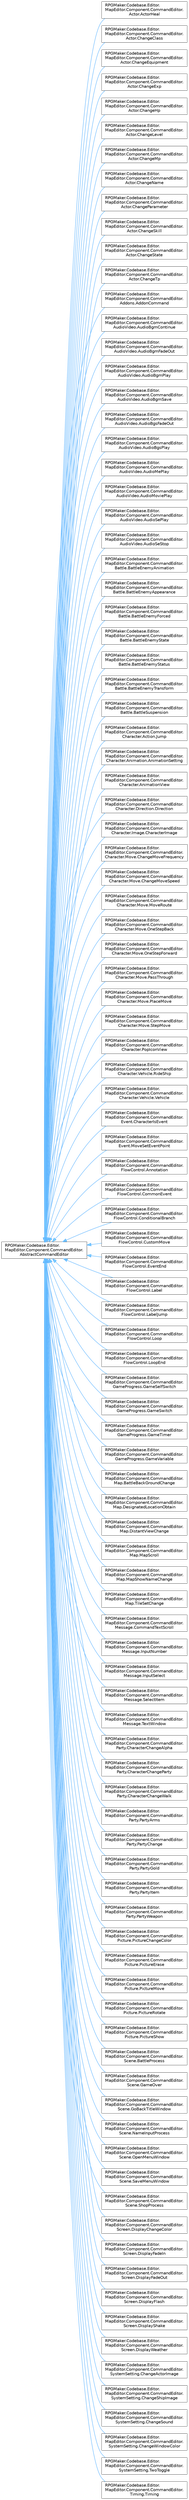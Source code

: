 digraph "クラス階層図"
{
 // LATEX_PDF_SIZE
  bgcolor="transparent";
  edge [fontname=Helvetica,fontsize=10,labelfontname=Helvetica,labelfontsize=10];
  node [fontname=Helvetica,fontsize=10,shape=box,height=0.2,width=0.4];
  rankdir="LR";
  Node0 [id="Node000000",label="RPGMaker.Codebase.Editor.\lMapEditor.Component.CommandEditor.\lAbstractCommandEditor",height=0.2,width=0.4,color="grey40", fillcolor="white", style="filled",URL="$d3/ded/class_r_p_g_maker_1_1_codebase_1_1_editor_1_1_map_editor_1_1_component_1_1_command_editor_1_1_abstract_command_editor.html",tooltip="😁 抽象共通エディター"];
  Node0 -> Node1 [id="edge303_Node000000_Node000001",dir="back",color="steelblue1",style="solid",tooltip=" "];
  Node1 [id="Node000001",label="RPGMaker.Codebase.Editor.\lMapEditor.Component.CommandEditor.\lActor.ActorHeal",height=0.2,width=0.4,color="grey40", fillcolor="white", style="filled",URL="$d3/dc3/class_r_p_g_maker_1_1_codebase_1_1_editor_1_1_map_editor_1_1_component_1_1_command_editor_1_1_actor_1_1_actor_heal.html",tooltip="😁 役者回復"];
  Node0 -> Node2 [id="edge304_Node000000_Node000002",dir="back",color="steelblue1",style="solid",tooltip=" "];
  Node2 [id="Node000002",label="RPGMaker.Codebase.Editor.\lMapEditor.Component.CommandEditor.\lActor.ChangeClass",height=0.2,width=0.4,color="grey40", fillcolor="white", style="filled",URL="$d1/dc3/class_r_p_g_maker_1_1_codebase_1_1_editor_1_1_map_editor_1_1_component_1_1_command_editor_1_1_actor_1_1_change_class.html",tooltip="😁 クラス変更"];
  Node0 -> Node3 [id="edge305_Node000000_Node000003",dir="back",color="steelblue1",style="solid",tooltip=" "];
  Node3 [id="Node000003",label="RPGMaker.Codebase.Editor.\lMapEditor.Component.CommandEditor.\lActor.ChangeEquipment",height=0.2,width=0.4,color="grey40", fillcolor="white", style="filled",URL="$dd/d00/class_r_p_g_maker_1_1_codebase_1_1_editor_1_1_map_editor_1_1_component_1_1_command_editor_1_1_actor_1_1_change_equipment.html",tooltip="😁 装備変更"];
  Node0 -> Node4 [id="edge306_Node000000_Node000004",dir="back",color="steelblue1",style="solid",tooltip=" "];
  Node4 [id="Node000004",label="RPGMaker.Codebase.Editor.\lMapEditor.Component.CommandEditor.\lActor.ChangeExp",height=0.2,width=0.4,color="grey40", fillcolor="white", style="filled",URL="$d3/dcb/class_r_p_g_maker_1_1_codebase_1_1_editor_1_1_map_editor_1_1_component_1_1_command_editor_1_1_actor_1_1_change_exp.html",tooltip="😁 経験値変更"];
  Node0 -> Node5 [id="edge307_Node000000_Node000005",dir="back",color="steelblue1",style="solid",tooltip=" "];
  Node5 [id="Node000005",label="RPGMaker.Codebase.Editor.\lMapEditor.Component.CommandEditor.\lActor.ChangeHp",height=0.2,width=0.4,color="grey40", fillcolor="white", style="filled",URL="$db/dad/class_r_p_g_maker_1_1_codebase_1_1_editor_1_1_map_editor_1_1_component_1_1_command_editor_1_1_actor_1_1_change_hp.html",tooltip="😁 ＨＰ変更"];
  Node0 -> Node6 [id="edge308_Node000000_Node000006",dir="back",color="steelblue1",style="solid",tooltip=" "];
  Node6 [id="Node000006",label="RPGMaker.Codebase.Editor.\lMapEditor.Component.CommandEditor.\lActor.ChangeLevel",height=0.2,width=0.4,color="grey40", fillcolor="white", style="filled",URL="$d2/d2f/class_r_p_g_maker_1_1_codebase_1_1_editor_1_1_map_editor_1_1_component_1_1_command_editor_1_1_actor_1_1_change_level.html",tooltip="😁 レベル変更"];
  Node0 -> Node7 [id="edge309_Node000000_Node000007",dir="back",color="steelblue1",style="solid",tooltip=" "];
  Node7 [id="Node000007",label="RPGMaker.Codebase.Editor.\lMapEditor.Component.CommandEditor.\lActor.ChangeMp",height=0.2,width=0.4,color="grey40", fillcolor="white", style="filled",URL="$de/d35/class_r_p_g_maker_1_1_codebase_1_1_editor_1_1_map_editor_1_1_component_1_1_command_editor_1_1_actor_1_1_change_mp.html",tooltip="😁 ＭＰ変更"];
  Node0 -> Node8 [id="edge310_Node000000_Node000008",dir="back",color="steelblue1",style="solid",tooltip=" "];
  Node8 [id="Node000008",label="RPGMaker.Codebase.Editor.\lMapEditor.Component.CommandEditor.\lActor.ChangeName",height=0.2,width=0.4,color="grey40", fillcolor="white", style="filled",URL="$d1/d0c/class_r_p_g_maker_1_1_codebase_1_1_editor_1_1_map_editor_1_1_component_1_1_command_editor_1_1_actor_1_1_change_name.html",tooltip="😁 [アクター設定の変更]コマンドのコマンド設定枠の表示物 実行内容枠での表示について、全てにチェックが付いている場合は ◆アクター設定の変更：名前を表示（この行を基点とする） インデントをずらして二つ..."];
  Node0 -> Node9 [id="edge311_Node000000_Node000009",dir="back",color="steelblue1",style="solid",tooltip=" "];
  Node9 [id="Node000009",label="RPGMaker.Codebase.Editor.\lMapEditor.Component.CommandEditor.\lActor.ChangeParameter",height=0.2,width=0.4,color="grey40", fillcolor="white", style="filled",URL="$de/dbc/class_r_p_g_maker_1_1_codebase_1_1_editor_1_1_map_editor_1_1_component_1_1_command_editor_1_1_actor_1_1_change_parameter.html",tooltip="😁 引数変更"];
  Node0 -> Node10 [id="edge312_Node000000_Node000010",dir="back",color="steelblue1",style="solid",tooltip=" "];
  Node10 [id="Node000010",label="RPGMaker.Codebase.Editor.\lMapEditor.Component.CommandEditor.\lActor.ChangeSkill",height=0.2,width=0.4,color="grey40", fillcolor="white", style="filled",URL="$d7/d9b/class_r_p_g_maker_1_1_codebase_1_1_editor_1_1_map_editor_1_1_component_1_1_command_editor_1_1_actor_1_1_change_skill.html",tooltip="😁 [スキルの増減]のコマンド設定枠の表示物"];
  Node0 -> Node11 [id="edge313_Node000000_Node000011",dir="back",color="steelblue1",style="solid",tooltip=" "];
  Node11 [id="Node000011",label="RPGMaker.Codebase.Editor.\lMapEditor.Component.CommandEditor.\lActor.ChangeState",height=0.2,width=0.4,color="grey40", fillcolor="white", style="filled",URL="$d0/dcb/class_r_p_g_maker_1_1_codebase_1_1_editor_1_1_map_editor_1_1_component_1_1_command_editor_1_1_actor_1_1_change_state.html",tooltip="😁 状態変更"];
  Node0 -> Node12 [id="edge314_Node000000_Node000012",dir="back",color="steelblue1",style="solid",tooltip=" "];
  Node12 [id="Node000012",label="RPGMaker.Codebase.Editor.\lMapEditor.Component.CommandEditor.\lActor.ChangeTp",height=0.2,width=0.4,color="grey40", fillcolor="white", style="filled",URL="$d7/d5f/class_r_p_g_maker_1_1_codebase_1_1_editor_1_1_map_editor_1_1_component_1_1_command_editor_1_1_actor_1_1_change_tp.html",tooltip="😁 ＴＰ変更"];
  Node0 -> Node13 [id="edge315_Node000000_Node000013",dir="back",color="steelblue1",style="solid",tooltip=" "];
  Node13 [id="Node000013",label="RPGMaker.Codebase.Editor.\lMapEditor.Component.CommandEditor.\lAddons.AddonCommand",height=0.2,width=0.4,color="grey40", fillcolor="white", style="filled",URL="$d8/dad/class_r_p_g_maker_1_1_codebase_1_1_editor_1_1_map_editor_1_1_component_1_1_command_editor_1_1_addons_1_1_addon_command.html",tooltip="😁 アドオン命令"];
  Node0 -> Node14 [id="edge316_Node000000_Node000014",dir="back",color="steelblue1",style="solid",tooltip=" "];
  Node14 [id="Node000014",label="RPGMaker.Codebase.Editor.\lMapEditor.Component.CommandEditor.\lAudioVideo.AudioBgmContinue",height=0.2,width=0.4,color="grey40", fillcolor="white", style="filled",URL="$d8/de6/class_r_p_g_maker_1_1_codebase_1_1_editor_1_1_map_editor_1_1_component_1_1_command_editor_1_1_aue8ece366bac6854988be9df70a0a9594.html",tooltip="😁 オーバー背景音楽続行"];
  Node0 -> Node15 [id="edge317_Node000000_Node000015",dir="back",color="steelblue1",style="solid",tooltip=" "];
  Node15 [id="Node000015",label="RPGMaker.Codebase.Editor.\lMapEditor.Component.CommandEditor.\lAudioVideo.AudioBgmFadeOut",height=0.2,width=0.4,color="grey40", fillcolor="white", style="filled",URL="$d1/dc3/class_r_p_g_maker_1_1_codebase_1_1_editor_1_1_map_editor_1_1_component_1_1_command_editor_1_1_au83c523342da66548895bc047ebc6e186.html",tooltip="😁 オーディオ背景音楽フェードアウト"];
  Node0 -> Node16 [id="edge318_Node000000_Node000016",dir="back",color="steelblue1",style="solid",tooltip=" "];
  Node16 [id="Node000016",label="RPGMaker.Codebase.Editor.\lMapEditor.Component.CommandEditor.\lAudioVideo.AudioBgmPlay",height=0.2,width=0.4,color="grey40", fillcolor="white", style="filled",URL="$d7/d4c/class_r_p_g_maker_1_1_codebase_1_1_editor_1_1_map_editor_1_1_component_1_1_command_editor_1_1_audio_video_1_1_audio_bgm_play.html",tooltip="😁 「BGMの演奏」のコマンド設定枠の表示物"];
  Node0 -> Node17 [id="edge319_Node000000_Node000017",dir="back",color="steelblue1",style="solid",tooltip=" "];
  Node17 [id="Node000017",label="RPGMaker.Codebase.Editor.\lMapEditor.Component.CommandEditor.\lAudioVideo.AudioBgmSave",height=0.2,width=0.4,color="grey40", fillcolor="white", style="filled",URL="$d9/d23/class_r_p_g_maker_1_1_codebase_1_1_editor_1_1_map_editor_1_1_component_1_1_command_editor_1_1_audio_video_1_1_audio_bgm_save.html",tooltip="😁 オーディオ背景音楽保存"];
  Node0 -> Node18 [id="edge320_Node000000_Node000018",dir="back",color="steelblue1",style="solid",tooltip=" "];
  Node18 [id="Node000018",label="RPGMaker.Codebase.Editor.\lMapEditor.Component.CommandEditor.\lAudioVideo.AudioBgsFadeOut",height=0.2,width=0.4,color="grey40", fillcolor="white", style="filled",URL="$d1/d59/class_r_p_g_maker_1_1_codebase_1_1_editor_1_1_map_editor_1_1_component_1_1_command_editor_1_1_au4159905911e845f08ebd2081170c2015.html",tooltip="😁 オーディオ環境音フェードアウト"];
  Node0 -> Node19 [id="edge321_Node000000_Node000019",dir="back",color="steelblue1",style="solid",tooltip=" "];
  Node19 [id="Node000019",label="RPGMaker.Codebase.Editor.\lMapEditor.Component.CommandEditor.\lAudioVideo.AudioBgsPlay",height=0.2,width=0.4,color="grey40", fillcolor="white", style="filled",URL="$de/d4c/class_r_p_g_maker_1_1_codebase_1_1_editor_1_1_map_editor_1_1_component_1_1_command_editor_1_1_audio_video_1_1_audio_bgs_play.html",tooltip="😁 「BGSの演奏」のコマンド設定枠の表示物"];
  Node0 -> Node20 [id="edge322_Node000000_Node000020",dir="back",color="steelblue1",style="solid",tooltip=" "];
  Node20 [id="Node000020",label="RPGMaker.Codebase.Editor.\lMapEditor.Component.CommandEditor.\lAudioVideo.AudioMePlay",height=0.2,width=0.4,color="grey40", fillcolor="white", style="filled",URL="$d4/d36/class_r_p_g_maker_1_1_codebase_1_1_editor_1_1_map_editor_1_1_component_1_1_command_editor_1_1_audio_video_1_1_audio_me_play.html",tooltip="😁 「MEの演奏」のコマンド設定枠の表示物"];
  Node0 -> Node21 [id="edge323_Node000000_Node000021",dir="back",color="steelblue1",style="solid",tooltip=" "];
  Node21 [id="Node000021",label="RPGMaker.Codebase.Editor.\lMapEditor.Component.CommandEditor.\lAudioVideo.AudioMoviePlay",height=0.2,width=0.4,color="grey40", fillcolor="white", style="filled",URL="$db/d5e/class_r_p_g_maker_1_1_codebase_1_1_editor_1_1_map_editor_1_1_component_1_1_command_editor_1_1_audio_video_1_1_audio_movie_play.html",tooltip="😁 オーディオ映像再生"];
  Node0 -> Node22 [id="edge324_Node000000_Node000022",dir="back",color="steelblue1",style="solid",tooltip=" "];
  Node22 [id="Node000022",label="RPGMaker.Codebase.Editor.\lMapEditor.Component.CommandEditor.\lAudioVideo.AudioSePlay",height=0.2,width=0.4,color="grey40", fillcolor="white", style="filled",URL="$d4/d10/class_r_p_g_maker_1_1_codebase_1_1_editor_1_1_map_editor_1_1_component_1_1_command_editor_1_1_audio_video_1_1_audio_se_play.html",tooltip="😁 「SEの演奏」のコマンド設定枠の表示物"];
  Node0 -> Node23 [id="edge325_Node000000_Node000023",dir="back",color="steelblue1",style="solid",tooltip=" "];
  Node23 [id="Node000023",label="RPGMaker.Codebase.Editor.\lMapEditor.Component.CommandEditor.\lAudioVideo.AudioSeStop",height=0.2,width=0.4,color="grey40", fillcolor="white", style="filled",URL="$d6/d4b/class_r_p_g_maker_1_1_codebase_1_1_editor_1_1_map_editor_1_1_component_1_1_command_editor_1_1_audio_video_1_1_audio_se_stop.html",tooltip="😁 オーディオ効果音停止"];
  Node0 -> Node24 [id="edge326_Node000000_Node000024",dir="back",color="steelblue1",style="solid",tooltip=" "];
  Node24 [id="Node000024",label="RPGMaker.Codebase.Editor.\lMapEditor.Component.CommandEditor.\lBattle.BattleEnemyAnimation",height=0.2,width=0.4,color="grey40", fillcolor="white", style="filled",URL="$dc/d2a/class_r_p_g_maker_1_1_codebase_1_1_editor_1_1_map_editor_1_1_component_1_1_command_editor_1_1_battle_1_1_battle_enemy_animation.html",tooltip="😁 [戦闘アニメーションの表示]のコマンド設定枠の表示物"];
  Node0 -> Node25 [id="edge327_Node000000_Node000025",dir="back",color="steelblue1",style="solid",tooltip=" "];
  Node25 [id="Node000025",label="RPGMaker.Codebase.Editor.\lMapEditor.Component.CommandEditor.\lBattle.BattleEnemyAppearance",height=0.2,width=0.4,color="grey40", fillcolor="white", style="filled",URL="$d6/d3b/class_r_p_g_maker_1_1_codebase_1_1_editor_1_1_map_editor_1_1_component_1_1_command_editor_1_1_ba5a63ea01876c23645ad9da9c00c2f8b1.html",tooltip="😁 戦闘敵現れる"];
  Node0 -> Node26 [id="edge328_Node000000_Node000026",dir="back",color="steelblue1",style="solid",tooltip=" "];
  Node26 [id="Node000026",label="RPGMaker.Codebase.Editor.\lMapEditor.Component.CommandEditor.\lBattle.BattleEnemyForced",height=0.2,width=0.4,color="grey40", fillcolor="white", style="filled",URL="$db/d5e/class_r_p_g_maker_1_1_codebase_1_1_editor_1_1_map_editor_1_1_component_1_1_command_editor_1_1_battle_1_1_battle_enemy_forced.html",tooltip="😁 [戦闘行動の強制]のコマンド設定枠の表示物"];
  Node0 -> Node27 [id="edge329_Node000000_Node000027",dir="back",color="steelblue1",style="solid",tooltip=" "];
  Node27 [id="Node000027",label="RPGMaker.Codebase.Editor.\lMapEditor.Component.CommandEditor.\lBattle.BattleEnemyState",height=0.2,width=0.4,color="grey40", fillcolor="white", style="filled",URL="$d7/dfd/class_r_p_g_maker_1_1_codebase_1_1_editor_1_1_map_editor_1_1_component_1_1_command_editor_1_1_battle_1_1_battle_enemy_state.html",tooltip="😁 戦闘敵状態"];
  Node0 -> Node28 [id="edge330_Node000000_Node000028",dir="back",color="steelblue1",style="solid",tooltip=" "];
  Node28 [id="Node000028",label="RPGMaker.Codebase.Editor.\lMapEditor.Component.CommandEditor.\lBattle.BattleEnemyStatus",height=0.2,width=0.4,color="grey40", fillcolor="white", style="filled",URL="$d8/d0a/class_r_p_g_maker_1_1_codebase_1_1_editor_1_1_map_editor_1_1_component_1_1_command_editor_1_1_battle_1_1_battle_enemy_status.html",tooltip="😁 [敵キャラのステータス増減]コマンドのコマンド設定枠の表示物"];
  Node0 -> Node29 [id="edge331_Node000000_Node000029",dir="back",color="steelblue1",style="solid",tooltip=" "];
  Node29 [id="Node000029",label="RPGMaker.Codebase.Editor.\lMapEditor.Component.CommandEditor.\lBattle.BattleEnemyTransform",height=0.2,width=0.4,color="grey40", fillcolor="white", style="filled",URL="$d3/de5/class_r_p_g_maker_1_1_codebase_1_1_editor_1_1_map_editor_1_1_component_1_1_command_editor_1_1_battle_1_1_battle_enemy_transform.html",tooltip="😁 [敵キャラの変身]のコマンド設定枠の表示物（バトルのみ）"];
  Node0 -> Node30 [id="edge332_Node000000_Node000030",dir="back",color="steelblue1",style="solid",tooltip=" "];
  Node30 [id="Node000030",label="RPGMaker.Codebase.Editor.\lMapEditor.Component.CommandEditor.\lBattle.BattleSuspension",height=0.2,width=0.4,color="grey40", fillcolor="white", style="filled",URL="$d7/d06/class_r_p_g_maker_1_1_codebase_1_1_editor_1_1_map_editor_1_1_component_1_1_command_editor_1_1_battle_1_1_battle_suspension.html",tooltip="😁 戦闘停止"];
  Node0 -> Node31 [id="edge333_Node000000_Node000031",dir="back",color="steelblue1",style="solid",tooltip=" "];
  Node31 [id="Node000031",label="RPGMaker.Codebase.Editor.\lMapEditor.Component.CommandEditor.\lCharacter.Action.Jump",height=0.2,width=0.4,color="grey40", fillcolor="white", style="filled",URL="$d5/de1/class_r_p_g_maker_1_1_codebase_1_1_editor_1_1_map_editor_1_1_component_1_1_command_editor_1_1_character_1_1_action_1_1_jump.html",tooltip="😁 イベントコマンド『ジャンプ』編集UI。"];
  Node0 -> Node32 [id="edge334_Node000000_Node000032",dir="back",color="steelblue1",style="solid",tooltip=" "];
  Node32 [id="Node000032",label="RPGMaker.Codebase.Editor.\lMapEditor.Component.CommandEditor.\lCharacter.Animation.AnimationSetting",height=0.2,width=0.4,color="grey40", fillcolor="white", style="filled",URL="$dc/dc4/class_r_p_g_maker_1_1_codebase_1_1_editor_1_1_map_editor_1_1_component_1_1_command_editor_1_1_chad51d60e953e6ca5caefd076ed9903aa.html",tooltip="😁 動画設定"];
  Node0 -> Node33 [id="edge335_Node000000_Node000033",dir="back",color="steelblue1",style="solid",tooltip=" "];
  Node33 [id="Node000033",label="RPGMaker.Codebase.Editor.\lMapEditor.Component.CommandEditor.\lCharacter.AnimationView",height=0.2,width=0.4,color="grey40", fillcolor="white", style="filled",URL="$d2/da5/class_r_p_g_maker_1_1_codebase_1_1_editor_1_1_map_editor_1_1_component_1_1_command_editor_1_1_character_1_1_animation_view.html",tooltip="😁 動画ビュー"];
  Node0 -> Node34 [id="edge336_Node000000_Node000034",dir="back",color="steelblue1",style="solid",tooltip=" "];
  Node34 [id="Node000034",label="RPGMaker.Codebase.Editor.\lMapEditor.Component.CommandEditor.\lCharacter.Direction.Direction",height=0.2,width=0.4,color="grey40", fillcolor="white", style="filled",URL="$d6/d4e/class_r_p_g_maker_1_1_codebase_1_1_editor_1_1_map_editor_1_1_component_1_1_command_editor_1_1_chc73f0690f4654f93f9bac758a298826f.html",tooltip="😁 向き"];
  Node0 -> Node35 [id="edge337_Node000000_Node000035",dir="back",color="steelblue1",style="solid",tooltip=" "];
  Node35 [id="Node000035",label="RPGMaker.Codebase.Editor.\lMapEditor.Component.CommandEditor.\lCharacter.Image.CharacterImage",height=0.2,width=0.4,color="grey40", fillcolor="white", style="filled",URL="$d2/db1/class_r_p_g_maker_1_1_codebase_1_1_editor_1_1_map_editor_1_1_component_1_1_command_editor_1_1_ch234a588198e811fb309bbc6e2c162ce3.html",tooltip="😁 [キャラ画像設定]コマンドのコマンド設定枠の表示物"];
  Node0 -> Node36 [id="edge338_Node000000_Node000036",dir="back",color="steelblue1",style="solid",tooltip=" "];
  Node36 [id="Node000036",label="RPGMaker.Codebase.Editor.\lMapEditor.Component.CommandEditor.\lCharacter.Move.ChangeMoveFrequency",height=0.2,width=0.4,color="grey40", fillcolor="white", style="filled",URL="$d3/da1/class_r_p_g_maker_1_1_codebase_1_1_editor_1_1_map_editor_1_1_component_1_1_command_editor_1_1_ch7c00052f59d6831dd51643ce40573324.html",tooltip="😁 移動頻度変更"];
  Node0 -> Node37 [id="edge339_Node000000_Node000037",dir="back",color="steelblue1",style="solid",tooltip=" "];
  Node37 [id="Node000037",label="RPGMaker.Codebase.Editor.\lMapEditor.Component.CommandEditor.\lCharacter.Move.ChangeMoveSpeed",height=0.2,width=0.4,color="grey40", fillcolor="white", style="filled",URL="$d8/d8a/class_r_p_g_maker_1_1_codebase_1_1_editor_1_1_map_editor_1_1_component_1_1_command_editor_1_1_chddb1ebff374bd34a10d383acd2737385.html",tooltip="😁 移動速度変更"];
  Node0 -> Node38 [id="edge340_Node000000_Node000038",dir="back",color="steelblue1",style="solid",tooltip=" "];
  Node38 [id="Node000038",label="RPGMaker.Codebase.Editor.\lMapEditor.Component.CommandEditor.\lCharacter.Move.MoveRoute",height=0.2,width=0.4,color="grey40", fillcolor="white", style="filled",URL="$d5/dcc/class_r_p_g_maker_1_1_codebase_1_1_editor_1_1_map_editor_1_1_component_1_1_command_editor_1_1_character_1_1_move_1_1_move_route.html",tooltip="😁 『移動ルートの指定』イベントコマンドの編集UI。"];
  Node0 -> Node39 [id="edge341_Node000000_Node000039",dir="back",color="steelblue1",style="solid",tooltip=" "];
  Node39 [id="Node000039",label="RPGMaker.Codebase.Editor.\lMapEditor.Component.CommandEditor.\lCharacter.Move.OneStepBack",height=0.2,width=0.4,color="grey40", fillcolor="white", style="filled",URL="$da/d77/class_r_p_g_maker_1_1_codebase_1_1_editor_1_1_map_editor_1_1_component_1_1_command_editor_1_1_chc0b27d937fae249d0578ef0e7d278dcc.html",tooltip="😁 １歩戻る"];
  Node0 -> Node40 [id="edge342_Node000000_Node000040",dir="back",color="steelblue1",style="solid",tooltip=" "];
  Node40 [id="Node000040",label="RPGMaker.Codebase.Editor.\lMapEditor.Component.CommandEditor.\lCharacter.Move.OneStepForward",height=0.2,width=0.4,color="grey40", fillcolor="white", style="filled",URL="$db/df9/class_r_p_g_maker_1_1_codebase_1_1_editor_1_1_map_editor_1_1_component_1_1_command_editor_1_1_ch2f01df71dc37a1c67cf66ddce1f7bc73.html",tooltip="😁 １歩進む"];
  Node0 -> Node41 [id="edge343_Node000000_Node000041",dir="back",color="steelblue1",style="solid",tooltip=" "];
  Node41 [id="Node000041",label="RPGMaker.Codebase.Editor.\lMapEditor.Component.CommandEditor.\lCharacter.Move.PassThrough",height=0.2,width=0.4,color="grey40", fillcolor="white", style="filled",URL="$df/d09/class_r_p_g_maker_1_1_codebase_1_1_editor_1_1_map_editor_1_1_component_1_1_command_editor_1_1_chc3fc21f577932751e9e9fe56affe02fc.html",tooltip="😁 通り抜ける"];
  Node0 -> Node42 [id="edge344_Node000000_Node000042",dir="back",color="steelblue1",style="solid",tooltip=" "];
  Node42 [id="Node000042",label="RPGMaker.Codebase.Editor.\lMapEditor.Component.CommandEditor.\lCharacter.Move.PlaceMove",height=0.2,width=0.4,color="grey40", fillcolor="white", style="filled",URL="$d5/dae/class_r_p_g_maker_1_1_codebase_1_1_editor_1_1_map_editor_1_1_component_1_1_command_editor_1_1_character_1_1_move_1_1_place_move.html",tooltip="😁 場所移動"];
  Node0 -> Node43 [id="edge345_Node000000_Node000043",dir="back",color="steelblue1",style="solid",tooltip=" "];
  Node43 [id="Node000043",label="RPGMaker.Codebase.Editor.\lMapEditor.Component.CommandEditor.\lCharacter.Move.StepMove",height=0.2,width=0.4,color="grey40", fillcolor="white", style="filled",URL="$da/dc0/class_r_p_g_maker_1_1_codebase_1_1_editor_1_1_map_editor_1_1_component_1_1_command_editor_1_1_character_1_1_move_1_1_step_move.html",tooltip="😁 移動ステップ"];
  Node0 -> Node44 [id="edge346_Node000000_Node000044",dir="back",color="steelblue1",style="solid",tooltip=" "];
  Node44 [id="Node000044",label="RPGMaker.Codebase.Editor.\lMapEditor.Component.CommandEditor.\lCharacter.PopIconView",height=0.2,width=0.4,color="grey40", fillcolor="white", style="filled",URL="$d5/d0a/class_r_p_g_maker_1_1_codebase_1_1_editor_1_1_map_editor_1_1_component_1_1_command_editor_1_1_character_1_1_pop_icon_view.html",tooltip="😁 [フキダシアイコンの表示]のコマンド設定枠の表示物"];
  Node0 -> Node45 [id="edge347_Node000000_Node000045",dir="back",color="steelblue1",style="solid",tooltip=" "];
  Node45 [id="Node000045",label="RPGMaker.Codebase.Editor.\lMapEditor.Component.CommandEditor.\lCharacter.Vehicle.RideShip",height=0.2,width=0.4,color="grey40", fillcolor="white", style="filled",URL="$da/dd1/class_r_p_g_maker_1_1_codebase_1_1_editor_1_1_map_editor_1_1_component_1_1_command_editor_1_1_ch9b6bd6560edcb92bd724cd3f90add491.html",tooltip="😁 船に乗る"];
  Node0 -> Node46 [id="edge348_Node000000_Node000046",dir="back",color="steelblue1",style="solid",tooltip=" "];
  Node46 [id="Node000046",label="RPGMaker.Codebase.Editor.\lMapEditor.Component.CommandEditor.\lCharacter.Vehicle.Vehicle",height=0.2,width=0.4,color="grey40", fillcolor="white", style="filled",URL="$d7/dac/class_r_p_g_maker_1_1_codebase_1_1_editor_1_1_map_editor_1_1_component_1_1_command_editor_1_1_character_1_1_vehicle_1_1_vehicle.html",tooltip="😁 乗り物"];
  Node0 -> Node47 [id="edge349_Node000000_Node000047",dir="back",color="steelblue1",style="solid",tooltip=" "];
  Node47 [id="Node000047",label="RPGMaker.Codebase.Editor.\lMapEditor.Component.CommandEditor.\lEvent.CharacterIsEvent",height=0.2,width=0.4,color="grey40", fillcolor="white", style="filled",URL="$d1/d64/class_r_p_g_maker_1_1_codebase_1_1_editor_1_1_map_editor_1_1_component_1_1_command_editor_1_1_event_1_1_character_is_event.html",tooltip="😁 キャラクターＩｓイベント"];
  Node0 -> Node48 [id="edge350_Node000000_Node000048",dir="back",color="steelblue1",style="solid",tooltip=" "];
  Node48 [id="Node000048",label="RPGMaker.Codebase.Editor.\lMapEditor.Component.CommandEditor.\lEvent.MoveSetEventPoint",height=0.2,width=0.4,color="grey40", fillcolor="white", style="filled",URL="$dd/d92/class_r_p_g_maker_1_1_codebase_1_1_editor_1_1_map_editor_1_1_component_1_1_command_editor_1_1_event_1_1_move_set_event_point.html",tooltip="😁 移動設定イベント点"];
  Node0 -> Node49 [id="edge351_Node000000_Node000049",dir="back",color="steelblue1",style="solid",tooltip=" "];
  Node49 [id="Node000049",label="RPGMaker.Codebase.Editor.\lMapEditor.Component.CommandEditor.\lFlowControl.Annotation",height=0.2,width=0.4,color="grey40", fillcolor="white", style="filled",URL="$d1/da1/class_r_p_g_maker_1_1_codebase_1_1_editor_1_1_map_editor_1_1_component_1_1_command_editor_1_1_flow_control_1_1_annotation.html",tooltip="😁 動画"];
  Node0 -> Node50 [id="edge352_Node000000_Node000050",dir="back",color="steelblue1",style="solid",tooltip=" "];
  Node50 [id="Node000050",label="RPGMaker.Codebase.Editor.\lMapEditor.Component.CommandEditor.\lFlowControl.CommonEvent",height=0.2,width=0.4,color="grey40", fillcolor="white", style="filled",URL="$d7/d3e/class_r_p_g_maker_1_1_codebase_1_1_editor_1_1_map_editor_1_1_component_1_1_command_editor_1_1_flow_control_1_1_common_event.html",tooltip="😁 イベント共通"];
  Node0 -> Node51 [id="edge353_Node000000_Node000051",dir="back",color="steelblue1",style="solid",tooltip=" "];
  Node51 [id="Node000051",label="RPGMaker.Codebase.Editor.\lMapEditor.Component.CommandEditor.\lFlowControl.ConditionalBranch",height=0.2,width=0.4,color="grey40", fillcolor="white", style="filled",URL="$d3/d9a/class_r_p_g_maker_1_1_codebase_1_1_editor_1_1_map_editor_1_1_component_1_1_command_editor_1_1_fl8689c5e32cb74b7cc5be0c2b1f138534.html",tooltip="😁 [分岐設定]コマンドのコマンド設定枠の表示物"];
  Node0 -> Node52 [id="edge354_Node000000_Node000052",dir="back",color="steelblue1",style="solid",tooltip=" "];
  Node52 [id="Node000052",label="RPGMaker.Codebase.Editor.\lMapEditor.Component.CommandEditor.\lFlowControl.CustomMove",height=0.2,width=0.4,color="grey40", fillcolor="white", style="filled",URL="$d3/dbe/class_r_p_g_maker_1_1_codebase_1_1_editor_1_1_map_editor_1_1_component_1_1_command_editor_1_1_flow_control_1_1_custom_move.html",tooltip="😁 カスタム移動"];
  Node0 -> Node53 [id="edge355_Node000000_Node000053",dir="back",color="steelblue1",style="solid",tooltip=" "];
  Node53 [id="Node000053",label="RPGMaker.Codebase.Editor.\lMapEditor.Component.CommandEditor.\lFlowControl.EventEnd",height=0.2,width=0.4,color="grey40", fillcolor="white", style="filled",URL="$d6/de2/class_r_p_g_maker_1_1_codebase_1_1_editor_1_1_map_editor_1_1_component_1_1_command_editor_1_1_flow_control_1_1_event_end.html",tooltip="😁 イベント終了"];
  Node0 -> Node54 [id="edge356_Node000000_Node000054",dir="back",color="steelblue1",style="solid",tooltip=" "];
  Node54 [id="Node000054",label="RPGMaker.Codebase.Editor.\lMapEditor.Component.CommandEditor.\lFlowControl.Label",height=0.2,width=0.4,color="grey40", fillcolor="white", style="filled",URL="$d7/d50/class_r_p_g_maker_1_1_codebase_1_1_editor_1_1_map_editor_1_1_component_1_1_command_editor_1_1_flow_control_1_1_label.html",tooltip="😁 ラベル"];
  Node0 -> Node55 [id="edge357_Node000000_Node000055",dir="back",color="steelblue1",style="solid",tooltip=" "];
  Node55 [id="Node000055",label="RPGMaker.Codebase.Editor.\lMapEditor.Component.CommandEditor.\lFlowControl.LabelJump",height=0.2,width=0.4,color="grey40", fillcolor="white", style="filled",URL="$d6/da3/class_r_p_g_maker_1_1_codebase_1_1_editor_1_1_map_editor_1_1_component_1_1_command_editor_1_1_flow_control_1_1_label_jump.html",tooltip="😁 ラベル跳ぶ"];
  Node0 -> Node56 [id="edge358_Node000000_Node000056",dir="back",color="steelblue1",style="solid",tooltip=" "];
  Node56 [id="Node000056",label="RPGMaker.Codebase.Editor.\lMapEditor.Component.CommandEditor.\lFlowControl.Loop",height=0.2,width=0.4,color="grey40", fillcolor="white", style="filled",URL="$dd/dad/class_r_p_g_maker_1_1_codebase_1_1_editor_1_1_map_editor_1_1_component_1_1_command_editor_1_1_flow_control_1_1_loop.html",tooltip="😁 ループ"];
  Node0 -> Node57 [id="edge359_Node000000_Node000057",dir="back",color="steelblue1",style="solid",tooltip=" "];
  Node57 [id="Node000057",label="RPGMaker.Codebase.Editor.\lMapEditor.Component.CommandEditor.\lFlowControl.LoopEnd",height=0.2,width=0.4,color="grey40", fillcolor="white", style="filled",URL="$d9/d51/class_r_p_g_maker_1_1_codebase_1_1_editor_1_1_map_editor_1_1_component_1_1_command_editor_1_1_flow_control_1_1_loop_end.html",tooltip="😁 ループ終了"];
  Node0 -> Node58 [id="edge360_Node000000_Node000058",dir="back",color="steelblue1",style="solid",tooltip=" "];
  Node58 [id="Node000058",label="RPGMaker.Codebase.Editor.\lMapEditor.Component.CommandEditor.\lGameProgress.GameSelfSwitch",height=0.2,width=0.4,color="grey40", fillcolor="white", style="filled",URL="$de/dc6/class_r_p_g_maker_1_1_codebase_1_1_editor_1_1_map_editor_1_1_component_1_1_command_editor_1_1_gad685a905469c47800f09045dbd832e4b.html",tooltip="😁 [セルフスイッチの操作]コマンドのコマンド設定枠の表示物"];
  Node0 -> Node59 [id="edge361_Node000000_Node000059",dir="back",color="steelblue1",style="solid",tooltip=" "];
  Node59 [id="Node000059",label="RPGMaker.Codebase.Editor.\lMapEditor.Component.CommandEditor.\lGameProgress.GameSwitch",height=0.2,width=0.4,color="grey40", fillcolor="white", style="filled",URL="$df/d23/class_r_p_g_maker_1_1_codebase_1_1_editor_1_1_map_editor_1_1_component_1_1_command_editor_1_1_game_progress_1_1_game_switch.html",tooltip="😁 スイッチ"];
  Node0 -> Node60 [id="edge362_Node000000_Node000060",dir="back",color="steelblue1",style="solid",tooltip=" "];
  Node60 [id="Node000060",label="RPGMaker.Codebase.Editor.\lMapEditor.Component.CommandEditor.\lGameProgress.GameTimer",height=0.2,width=0.4,color="grey40", fillcolor="white", style="filled",URL="$d8/d80/class_r_p_g_maker_1_1_codebase_1_1_editor_1_1_map_editor_1_1_component_1_1_command_editor_1_1_game_progress_1_1_game_timer.html",tooltip="😁 タイマー"];
  Node0 -> Node61 [id="edge363_Node000000_Node000061",dir="back",color="steelblue1",style="solid",tooltip=" "];
  Node61 [id="Node000061",label="RPGMaker.Codebase.Editor.\lMapEditor.Component.CommandEditor.\lGameProgress.GameVariable",height=0.2,width=0.4,color="grey40", fillcolor="white", style="filled",URL="$d1/d5c/class_r_p_g_maker_1_1_codebase_1_1_editor_1_1_map_editor_1_1_component_1_1_command_editor_1_1_game_progress_1_1_game_variable.html",tooltip="😁 [変数の操作]のコマンド設定枠の表示物"];
  Node0 -> Node62 [id="edge364_Node000000_Node000062",dir="back",color="steelblue1",style="solid",tooltip=" "];
  Node62 [id="Node000062",label="RPGMaker.Codebase.Editor.\lMapEditor.Component.CommandEditor.\lMap.BattleBackGroundChange",height=0.2,width=0.4,color="grey40", fillcolor="white", style="filled",URL="$de/d57/class_r_p_g_maker_1_1_codebase_1_1_editor_1_1_map_editor_1_1_component_1_1_command_editor_1_1_map_1_1_battle_back_ground_change.html",tooltip="😁 戦闘背景変更"];
  Node0 -> Node63 [id="edge365_Node000000_Node000063",dir="back",color="steelblue1",style="solid",tooltip=" "];
  Node63 [id="Node000063",label="RPGMaker.Codebase.Editor.\lMapEditor.Component.CommandEditor.\lMap.DesignatedLocationObtain",height=0.2,width=0.4,color="grey40", fillcolor="white", style="filled",URL="$d8/d8d/class_r_p_g_maker_1_1_codebase_1_1_editor_1_1_map_editor_1_1_component_1_1_command_editor_1_1_ma725bc092bc2eb89e37a7b60b90d9faaa.html",tooltip="😁 [指定位置の情報取得]のコマンド設定枠の表示物"];
  Node0 -> Node64 [id="edge366_Node000000_Node000064",dir="back",color="steelblue1",style="solid",tooltip=" "];
  Node64 [id="Node000064",label="RPGMaker.Codebase.Editor.\lMapEditor.Component.CommandEditor.\lMap.DistantViewChange",height=0.2,width=0.4,color="grey40", fillcolor="white", style="filled",URL="$d4/d70/class_r_p_g_maker_1_1_codebase_1_1_editor_1_1_map_editor_1_1_component_1_1_command_editor_1_1_map_1_1_distant_view_change.html",tooltip="😁 [遠景の変更]の実行内容枠の表示物"];
  Node0 -> Node65 [id="edge367_Node000000_Node000065",dir="back",color="steelblue1",style="solid",tooltip=" "];
  Node65 [id="Node000065",label="RPGMaker.Codebase.Editor.\lMapEditor.Component.CommandEditor.\lMap.MapScroll",height=0.2,width=0.4,color="grey40", fillcolor="white", style="filled",URL="$dd/da5/class_r_p_g_maker_1_1_codebase_1_1_editor_1_1_map_editor_1_1_component_1_1_command_editor_1_1_map_1_1_map_scroll.html",tooltip="😁 マップ・スクロール"];
  Node0 -> Node66 [id="edge368_Node000000_Node000066",dir="back",color="steelblue1",style="solid",tooltip=" "];
  Node66 [id="Node000066",label="RPGMaker.Codebase.Editor.\lMapEditor.Component.CommandEditor.\lMap.MapShowNameChange",height=0.2,width=0.4,color="grey40", fillcolor="white", style="filled",URL="$d9/dd1/class_r_p_g_maker_1_1_codebase_1_1_editor_1_1_map_editor_1_1_component_1_1_command_editor_1_1_map_1_1_map_show_name_change.html",tooltip="😁 マップ・見せる名前変更"];
  Node0 -> Node67 [id="edge369_Node000000_Node000067",dir="back",color="steelblue1",style="solid",tooltip=" "];
  Node67 [id="Node000067",label="RPGMaker.Codebase.Editor.\lMapEditor.Component.CommandEditor.\lMap.TileSetChange",height=0.2,width=0.4,color="grey40", fillcolor="white", style="filled",URL="$dc/d3d/class_r_p_g_maker_1_1_codebase_1_1_editor_1_1_map_editor_1_1_component_1_1_command_editor_1_1_map_1_1_tile_set_change.html",tooltip="😁 タイル・セット変更"];
  Node0 -> Node68 [id="edge370_Node000000_Node000068",dir="back",color="steelblue1",style="solid",tooltip=" "];
  Node68 [id="Node000068",label="RPGMaker.Codebase.Editor.\lMapEditor.Component.CommandEditor.\lMessage.CommandTextScroll",height=0.2,width=0.4,color="grey40", fillcolor="white", style="filled",URL="$d5/d5f/class_r_p_g_maker_1_1_codebase_1_1_editor_1_1_map_editor_1_1_component_1_1_command_editor_1_1_message_1_1_command_text_scroll.html",tooltip="😁 命令テキスト・スクロール"];
  Node0 -> Node69 [id="edge371_Node000000_Node000069",dir="back",color="steelblue1",style="solid",tooltip=" "];
  Node69 [id="Node000069",label="RPGMaker.Codebase.Editor.\lMapEditor.Component.CommandEditor.\lMessage.InputNumber",height=0.2,width=0.4,color="grey40", fillcolor="white", style="filled",URL="$d2/d35/class_r_p_g_maker_1_1_codebase_1_1_editor_1_1_map_editor_1_1_component_1_1_command_editor_1_1_message_1_1_input_number.html",tooltip="😁 入力数"];
  Node0 -> Node70 [id="edge372_Node000000_Node000070",dir="back",color="steelblue1",style="solid",tooltip=" "];
  Node70 [id="Node000070",label="RPGMaker.Codebase.Editor.\lMapEditor.Component.CommandEditor.\lMessage.InputSelect",height=0.2,width=0.4,color="grey40", fillcolor="white", style="filled",URL="$d9/de4/class_r_p_g_maker_1_1_codebase_1_1_editor_1_1_map_editor_1_1_component_1_1_command_editor_1_1_message_1_1_input_select.html",tooltip="😁 [選択肢]コマンドのコマンド設定枠の表示物"];
  Node0 -> Node71 [id="edge373_Node000000_Node000071",dir="back",color="steelblue1",style="solid",tooltip=" "];
  Node71 [id="Node000071",label="RPGMaker.Codebase.Editor.\lMapEditor.Component.CommandEditor.\lMessage.SelectItem",height=0.2,width=0.4,color="grey40", fillcolor="white", style="filled",URL="$d9/d54/class_r_p_g_maker_1_1_codebase_1_1_editor_1_1_map_editor_1_1_component_1_1_command_editor_1_1_message_1_1_select_item.html",tooltip="😁 アイテム選択"];
  Node0 -> Node72 [id="edge374_Node000000_Node000072",dir="back",color="steelblue1",style="solid",tooltip=" "];
  Node72 [id="Node000072",label="RPGMaker.Codebase.Editor.\lMapEditor.Component.CommandEditor.\lMessage.TextWindow",height=0.2,width=0.4,color="grey40", fillcolor="white", style="filled",URL="$d5/dc3/class_r_p_g_maker_1_1_codebase_1_1_editor_1_1_map_editor_1_1_component_1_1_command_editor_1_1_message_1_1_text_window.html",tooltip="😁 テキスト窓"];
  Node0 -> Node73 [id="edge375_Node000000_Node000073",dir="back",color="steelblue1",style="solid",tooltip=" "];
  Node73 [id="Node000073",label="RPGMaker.Codebase.Editor.\lMapEditor.Component.CommandEditor.\lParty.CharacterChangeAlpha",height=0.2,width=0.4,color="grey40", fillcolor="white", style="filled",URL="$d9/d0c/class_r_p_g_maker_1_1_codebase_1_1_editor_1_1_map_editor_1_1_component_1_1_command_editor_1_1_party_1_1_character_change_alpha.html",tooltip="😁 キャラクター変身透明度"];
  Node0 -> Node74 [id="edge376_Node000000_Node000074",dir="back",color="steelblue1",style="solid",tooltip=" "];
  Node74 [id="Node000074",label="RPGMaker.Codebase.Editor.\lMapEditor.Component.CommandEditor.\lParty.CharacterChangeParty",height=0.2,width=0.4,color="grey40", fillcolor="white", style="filled",URL="$dd/d6f/class_r_p_g_maker_1_1_codebase_1_1_editor_1_1_map_editor_1_1_component_1_1_command_editor_1_1_party_1_1_character_change_party.html",tooltip="😁 キャラクター変身パーティー"];
  Node0 -> Node75 [id="edge377_Node000000_Node000075",dir="back",color="steelblue1",style="solid",tooltip=" "];
  Node75 [id="Node000075",label="RPGMaker.Codebase.Editor.\lMapEditor.Component.CommandEditor.\lParty.CharacterChangeWalk",height=0.2,width=0.4,color="grey40", fillcolor="white", style="filled",URL="$de/dbe/class_r_p_g_maker_1_1_codebase_1_1_editor_1_1_map_editor_1_1_component_1_1_command_editor_1_1_party_1_1_character_change_walk.html",tooltip="😁 キャラクター変更歩き"];
  Node0 -> Node76 [id="edge378_Node000000_Node000076",dir="back",color="steelblue1",style="solid",tooltip=" "];
  Node76 [id="Node000076",label="RPGMaker.Codebase.Editor.\lMapEditor.Component.CommandEditor.\lParty.PartyArms",height=0.2,width=0.4,color="grey40", fillcolor="white", style="filled",URL="$df/ddc/class_r_p_g_maker_1_1_codebase_1_1_editor_1_1_map_editor_1_1_component_1_1_command_editor_1_1_party_1_1_party_arms.html",tooltip="😁 パーティーＡｒｍｓ"];
  Node0 -> Node77 [id="edge379_Node000000_Node000077",dir="back",color="steelblue1",style="solid",tooltip=" "];
  Node77 [id="Node000077",label="RPGMaker.Codebase.Editor.\lMapEditor.Component.CommandEditor.\lParty.PartyChange",height=0.2,width=0.4,color="grey40", fillcolor="white", style="filled",URL="$d2/df0/class_r_p_g_maker_1_1_codebase_1_1_editor_1_1_map_editor_1_1_component_1_1_command_editor_1_1_party_1_1_party_change.html",tooltip="😁 パーティー変更"];
  Node0 -> Node78 [id="edge380_Node000000_Node000078",dir="back",color="steelblue1",style="solid",tooltip=" "];
  Node78 [id="Node000078",label="RPGMaker.Codebase.Editor.\lMapEditor.Component.CommandEditor.\lParty.PartyGold",height=0.2,width=0.4,color="grey40", fillcolor="white", style="filled",URL="$d9/d53/class_r_p_g_maker_1_1_codebase_1_1_editor_1_1_map_editor_1_1_component_1_1_command_editor_1_1_party_1_1_party_gold.html",tooltip="😁 パーティー金"];
  Node0 -> Node79 [id="edge381_Node000000_Node000079",dir="back",color="steelblue1",style="solid",tooltip=" "];
  Node79 [id="Node000079",label="RPGMaker.Codebase.Editor.\lMapEditor.Component.CommandEditor.\lParty.PartyItem",height=0.2,width=0.4,color="grey40", fillcolor="white", style="filled",URL="$d7/d9d/class_r_p_g_maker_1_1_codebase_1_1_editor_1_1_map_editor_1_1_component_1_1_command_editor_1_1_party_1_1_party_item.html",tooltip="😁 パーティー・アイテム"];
  Node0 -> Node80 [id="edge382_Node000000_Node000080",dir="back",color="steelblue1",style="solid",tooltip=" "];
  Node80 [id="Node000080",label="RPGMaker.Codebase.Editor.\lMapEditor.Component.CommandEditor.\lParty.PartyWeapon",height=0.2,width=0.4,color="grey40", fillcolor="white", style="filled",URL="$db/dd8/class_r_p_g_maker_1_1_codebase_1_1_editor_1_1_map_editor_1_1_component_1_1_command_editor_1_1_party_1_1_party_weapon.html",tooltip="😁 パーティー武器"];
  Node0 -> Node81 [id="edge383_Node000000_Node000081",dir="back",color="steelblue1",style="solid",tooltip=" "];
  Node81 [id="Node000081",label="RPGMaker.Codebase.Editor.\lMapEditor.Component.CommandEditor.\lPicture.PictureChangeColor",height=0.2,width=0.4,color="grey40", fillcolor="white", style="filled",URL="$d3/d29/class_r_p_g_maker_1_1_codebase_1_1_editor_1_1_map_editor_1_1_component_1_1_command_editor_1_1_picture_1_1_picture_change_color.html",tooltip="😁 [ピクチャの色調変更]のコマンド設定枠の表示物"];
  Node0 -> Node82 [id="edge384_Node000000_Node000082",dir="back",color="steelblue1",style="solid",tooltip=" "];
  Node82 [id="Node000082",label="RPGMaker.Codebase.Editor.\lMapEditor.Component.CommandEditor.\lPicture.PictureErase",height=0.2,width=0.4,color="grey40", fillcolor="white", style="filled",URL="$df/d51/class_r_p_g_maker_1_1_codebase_1_1_editor_1_1_map_editor_1_1_component_1_1_command_editor_1_1_picture_1_1_picture_erase.html",tooltip="😁 [ピクチャの消去]のコマンド設定枠の表示物"];
  Node0 -> Node83 [id="edge385_Node000000_Node000083",dir="back",color="steelblue1",style="solid",tooltip=" "];
  Node83 [id="Node000083",label="RPGMaker.Codebase.Editor.\lMapEditor.Component.CommandEditor.\lPicture.PictureMove",height=0.2,width=0.4,color="grey40", fillcolor="white", style="filled",URL="$de/de0/class_r_p_g_maker_1_1_codebase_1_1_editor_1_1_map_editor_1_1_component_1_1_command_editor_1_1_picture_1_1_picture_move.html",tooltip="😁 [ピクチャの移動]のコマンド設定枠の表示物"];
  Node0 -> Node84 [id="edge386_Node000000_Node000084",dir="back",color="steelblue1",style="solid",tooltip=" "];
  Node84 [id="Node000084",label="RPGMaker.Codebase.Editor.\lMapEditor.Component.CommandEditor.\lPicture.PictureRotate",height=0.2,width=0.4,color="grey40", fillcolor="white", style="filled",URL="$d4/d04/class_r_p_g_maker_1_1_codebase_1_1_editor_1_1_map_editor_1_1_component_1_1_command_editor_1_1_picture_1_1_picture_rotate.html",tooltip="😁 [ピクチャの回転]のコマンド設定枠の表示物"];
  Node0 -> Node85 [id="edge387_Node000000_Node000085",dir="back",color="steelblue1",style="solid",tooltip=" "];
  Node85 [id="Node000085",label="RPGMaker.Codebase.Editor.\lMapEditor.Component.CommandEditor.\lPicture.PictureShow",height=0.2,width=0.4,color="grey40", fillcolor="white", style="filled",URL="$d4/d35/class_r_p_g_maker_1_1_codebase_1_1_editor_1_1_map_editor_1_1_component_1_1_command_editor_1_1_picture_1_1_picture_show.html",tooltip="😁 [ピクチャの表示]のコマンド設定枠の表示物"];
  Node0 -> Node86 [id="edge388_Node000000_Node000086",dir="back",color="steelblue1",style="solid",tooltip=" "];
  Node86 [id="Node000086",label="RPGMaker.Codebase.Editor.\lMapEditor.Component.CommandEditor.\lScene.BattleProcess",height=0.2,width=0.4,color="grey40", fillcolor="white", style="filled",URL="$d7/dbf/class_r_p_g_maker_1_1_codebase_1_1_editor_1_1_map_editor_1_1_component_1_1_command_editor_1_1_scene_1_1_battle_process.html",tooltip="😁 戦闘プロセス"];
  Node0 -> Node87 [id="edge389_Node000000_Node000087",dir="back",color="steelblue1",style="solid",tooltip=" "];
  Node87 [id="Node000087",label="RPGMaker.Codebase.Editor.\lMapEditor.Component.CommandEditor.\lScene.GameOver",height=0.2,width=0.4,color="grey40", fillcolor="white", style="filled",URL="$d7/df4/class_r_p_g_maker_1_1_codebase_1_1_editor_1_1_map_editor_1_1_component_1_1_command_editor_1_1_scene_1_1_game_over.html",tooltip="😁 ゲーム・オーバー"];
  Node0 -> Node88 [id="edge390_Node000000_Node000088",dir="back",color="steelblue1",style="solid",tooltip=" "];
  Node88 [id="Node000088",label="RPGMaker.Codebase.Editor.\lMapEditor.Component.CommandEditor.\lScene.GoBackTitleWindow",height=0.2,width=0.4,color="grey40", fillcolor="white", style="filled",URL="$dc/da7/class_r_p_g_maker_1_1_codebase_1_1_editor_1_1_map_editor_1_1_component_1_1_command_editor_1_1_scene_1_1_go_back_title_window.html",tooltip="😁 タイトル窓へ戻る"];
  Node0 -> Node89 [id="edge391_Node000000_Node000089",dir="back",color="steelblue1",style="solid",tooltip=" "];
  Node89 [id="Node000089",label="RPGMaker.Codebase.Editor.\lMapEditor.Component.CommandEditor.\lScene.NameInputProcess",height=0.2,width=0.4,color="grey40", fillcolor="white", style="filled",URL="$d9/d16/class_r_p_g_maker_1_1_codebase_1_1_editor_1_1_map_editor_1_1_component_1_1_command_editor_1_1_scene_1_1_name_input_process.html",tooltip="😁 名前入力処理"];
  Node0 -> Node90 [id="edge392_Node000000_Node000090",dir="back",color="steelblue1",style="solid",tooltip=" "];
  Node90 [id="Node000090",label="RPGMaker.Codebase.Editor.\lMapEditor.Component.CommandEditor.\lScene.OpenMenuWindow",height=0.2,width=0.4,color="grey40", fillcolor="white", style="filled",URL="$d9/d51/class_r_p_g_maker_1_1_codebase_1_1_editor_1_1_map_editor_1_1_component_1_1_command_editor_1_1_scene_1_1_open_menu_window.html",tooltip="😁 開けメニュー窓"];
  Node0 -> Node91 [id="edge393_Node000000_Node000091",dir="back",color="steelblue1",style="solid",tooltip=" "];
  Node91 [id="Node000091",label="RPGMaker.Codebase.Editor.\lMapEditor.Component.CommandEditor.\lScene.SaveMenuWindow",height=0.2,width=0.4,color="grey40", fillcolor="white", style="filled",URL="$d2/d2b/class_r_p_g_maker_1_1_codebase_1_1_editor_1_1_map_editor_1_1_component_1_1_command_editor_1_1_scene_1_1_save_menu_window.html",tooltip="😁 保存メニュー窓"];
  Node0 -> Node92 [id="edge394_Node000000_Node000092",dir="back",color="steelblue1",style="solid",tooltip=" "];
  Node92 [id="Node000092",label="RPGMaker.Codebase.Editor.\lMapEditor.Component.CommandEditor.\lScene.ShopProcess",height=0.2,width=0.4,color="grey40", fillcolor="white", style="filled",URL="$d1/d89/class_r_p_g_maker_1_1_codebase_1_1_editor_1_1_map_editor_1_1_component_1_1_command_editor_1_1_scene_1_1_shop_process.html",tooltip="😁 店処理"];
  Node0 -> Node93 [id="edge395_Node000000_Node000093",dir="back",color="steelblue1",style="solid",tooltip=" "];
  Node93 [id="Node000093",label="RPGMaker.Codebase.Editor.\lMapEditor.Component.CommandEditor.\lScreen.DisplayChangeColor",height=0.2,width=0.4,color="grey40", fillcolor="white", style="filled",URL="$d8/d49/class_r_p_g_maker_1_1_codebase_1_1_editor_1_1_map_editor_1_1_component_1_1_command_editor_1_1_screen_1_1_display_change_color.html",tooltip="😁 表示変更色"];
  Node0 -> Node94 [id="edge396_Node000000_Node000094",dir="back",color="steelblue1",style="solid",tooltip=" "];
  Node94 [id="Node000094",label="RPGMaker.Codebase.Editor.\lMapEditor.Component.CommandEditor.\lScreen.DisplayFadeIn",height=0.2,width=0.4,color="grey40", fillcolor="white", style="filled",URL="$dc/da2/class_r_p_g_maker_1_1_codebase_1_1_editor_1_1_map_editor_1_1_component_1_1_command_editor_1_1_screen_1_1_display_fade_in.html",tooltip="😁 表示フェードイン"];
  Node0 -> Node95 [id="edge397_Node000000_Node000095",dir="back",color="steelblue1",style="solid",tooltip=" "];
  Node95 [id="Node000095",label="RPGMaker.Codebase.Editor.\lMapEditor.Component.CommandEditor.\lScreen.DisplayFadeOut",height=0.2,width=0.4,color="grey40", fillcolor="white", style="filled",URL="$d8/d87/class_r_p_g_maker_1_1_codebase_1_1_editor_1_1_map_editor_1_1_component_1_1_command_editor_1_1_screen_1_1_display_fade_out.html",tooltip="😁 表示フェードアウト"];
  Node0 -> Node96 [id="edge398_Node000000_Node000096",dir="back",color="steelblue1",style="solid",tooltip=" "];
  Node96 [id="Node000096",label="RPGMaker.Codebase.Editor.\lMapEditor.Component.CommandEditor.\lScreen.DisplayFlash",height=0.2,width=0.4,color="grey40", fillcolor="white", style="filled",URL="$d0/ddb/class_r_p_g_maker_1_1_codebase_1_1_editor_1_1_map_editor_1_1_component_1_1_command_editor_1_1_screen_1_1_display_flash.html",tooltip="😁 表示閃光"];
  Node0 -> Node97 [id="edge399_Node000000_Node000097",dir="back",color="steelblue1",style="solid",tooltip=" "];
  Node97 [id="Node000097",label="RPGMaker.Codebase.Editor.\lMapEditor.Component.CommandEditor.\lScreen.DisplayShake",height=0.2,width=0.4,color="grey40", fillcolor="white", style="filled",URL="$d0/ddf/class_r_p_g_maker_1_1_codebase_1_1_editor_1_1_map_editor_1_1_component_1_1_command_editor_1_1_screen_1_1_display_shake.html",tooltip="😁 [画面のシェイク]コマンドのコマンド設定枠の表示物"];
  Node0 -> Node98 [id="edge400_Node000000_Node000098",dir="back",color="steelblue1",style="solid",tooltip=" "];
  Node98 [id="Node000098",label="RPGMaker.Codebase.Editor.\lMapEditor.Component.CommandEditor.\lScreen.DisplayWeather",height=0.2,width=0.4,color="grey40", fillcolor="white", style="filled",URL="$dd/db4/class_r_p_g_maker_1_1_codebase_1_1_editor_1_1_map_editor_1_1_component_1_1_command_editor_1_1_screen_1_1_display_weather.html",tooltip="😁 天気表示"];
  Node0 -> Node99 [id="edge401_Node000000_Node000099",dir="back",color="steelblue1",style="solid",tooltip=" "];
  Node99 [id="Node000099",label="RPGMaker.Codebase.Editor.\lMapEditor.Component.CommandEditor.\lSystemSetting.ChangeActorImage",height=0.2,width=0.4,color="grey40", fillcolor="white", style="filled",URL="$d5/d80/class_r_p_g_maker_1_1_codebase_1_1_editor_1_1_map_editor_1_1_component_1_1_command_editor_1_1_syed0e9f21e80e8656062de25e12ea8a6b.html",tooltip="😁 アクターの画像変更"];
  Node0 -> Node100 [id="edge402_Node000000_Node000100",dir="back",color="steelblue1",style="solid",tooltip=" "];
  Node100 [id="Node000100",label="RPGMaker.Codebase.Editor.\lMapEditor.Component.CommandEditor.\lSystemSetting.ChangeShipImage",height=0.2,width=0.4,color="grey40", fillcolor="white", style="filled",URL="$d5/dc4/class_r_p_g_maker_1_1_codebase_1_1_editor_1_1_map_editor_1_1_component_1_1_command_editor_1_1_sy78b001ff5335e2fb52d3cdebaa260c70.html",tooltip="😁 船画像変更"];
  Node0 -> Node101 [id="edge403_Node000000_Node000101",dir="back",color="steelblue1",style="solid",tooltip=" "];
  Node101 [id="Node000101",label="RPGMaker.Codebase.Editor.\lMapEditor.Component.CommandEditor.\lSystemSetting.ChangeSound",height=0.2,width=0.4,color="grey40", fillcolor="white", style="filled",URL="$d4/d28/class_r_p_g_maker_1_1_codebase_1_1_editor_1_1_map_editor_1_1_component_1_1_command_editor_1_1_system_setting_1_1_change_sound.html",tooltip="😁 音変更"];
  Node0 -> Node102 [id="edge404_Node000000_Node000102",dir="back",color="steelblue1",style="solid",tooltip=" "];
  Node102 [id="Node000102",label="RPGMaker.Codebase.Editor.\lMapEditor.Component.CommandEditor.\lSystemSetting.ChangeWindowColor",height=0.2,width=0.4,color="grey40", fillcolor="white", style="filled",URL="$d4/dc1/class_r_p_g_maker_1_1_codebase_1_1_editor_1_1_map_editor_1_1_component_1_1_command_editor_1_1_sy4c9cb7357462c0384f6ee8609f5dfe8a.html",tooltip="😁 窓色変更"];
  Node0 -> Node103 [id="edge405_Node000000_Node000103",dir="back",color="steelblue1",style="solid",tooltip=" "];
  Node103 [id="Node000103",label="RPGMaker.Codebase.Editor.\lMapEditor.Component.CommandEditor.\lSystemSetting.TwoToggle",height=0.2,width=0.4,color="grey40", fillcolor="white", style="filled",URL="$d9/dac/class_r_p_g_maker_1_1_codebase_1_1_editor_1_1_map_editor_1_1_component_1_1_command_editor_1_1_system_setting_1_1_two_toggle.html",tooltip="😁 ２のトグル"];
  Node0 -> Node104 [id="edge406_Node000000_Node000104",dir="back",color="steelblue1",style="solid",tooltip=" "];
  Node104 [id="Node000104",label="RPGMaker.Codebase.Editor.\lMapEditor.Component.CommandEditor.\lTiming.Timing",height=0.2,width=0.4,color="grey40", fillcolor="white", style="filled",URL="$db/d67/class_r_p_g_maker_1_1_codebase_1_1_editor_1_1_map_editor_1_1_component_1_1_command_editor_1_1_timing_1_1_timing.html",tooltip="😁 タイミング"];
}
